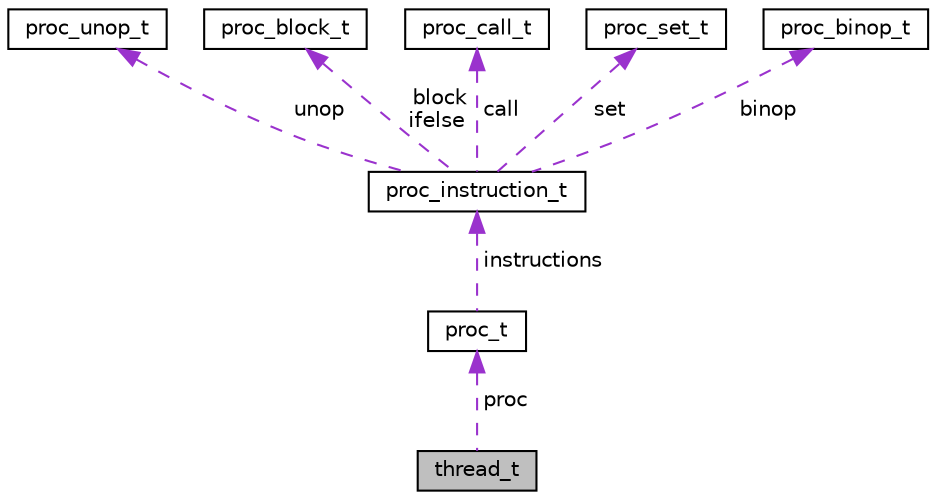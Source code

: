 digraph "thread_t"
{
 // LATEX_PDF_SIZE
  edge [fontname="Helvetica",fontsize="10",labelfontname="Helvetica",labelfontsize="10"];
  node [fontname="Helvetica",fontsize="10",shape=record];
  Node1 [label="thread_t",height=0.2,width=0.4,color="black", fillcolor="grey75", style="filled", fontcolor="black",tooltip=" "];
  Node2 -> Node1 [dir="back",color="darkorchid3",fontsize="10",style="dashed",label=" proc" ,fontname="Helvetica"];
  Node2 [label="proc_t",height=0.2,width=0.4,color="black", fillcolor="white", style="filled",URL="$structproc__t.html",tooltip=" "];
  Node3 -> Node2 [dir="back",color="darkorchid3",fontsize="10",style="dashed",label=" instructions" ,fontname="Helvetica"];
  Node3 [label="proc_instruction_t",height=0.2,width=0.4,color="black", fillcolor="white", style="filled",URL="$structproc__instruction__t.html",tooltip=" "];
  Node4 -> Node3 [dir="back",color="darkorchid3",fontsize="10",style="dashed",label=" unop" ,fontname="Helvetica"];
  Node4 [label="proc_unop_t",height=0.2,width=0.4,color="black", fillcolor="white", style="filled",URL="$structproc__unop__t.html",tooltip=" "];
  Node5 -> Node3 [dir="back",color="darkorchid3",fontsize="10",style="dashed",label=" block\nifelse" ,fontname="Helvetica"];
  Node5 [label="proc_block_t",height=0.2,width=0.4,color="black", fillcolor="white", style="filled",URL="$structproc__block__t.html",tooltip=" "];
  Node6 -> Node3 [dir="back",color="darkorchid3",fontsize="10",style="dashed",label=" call" ,fontname="Helvetica"];
  Node6 [label="proc_call_t",height=0.2,width=0.4,color="black", fillcolor="white", style="filled",URL="$structproc__call__t.html",tooltip=" "];
  Node7 -> Node3 [dir="back",color="darkorchid3",fontsize="10",style="dashed",label=" set" ,fontname="Helvetica"];
  Node7 [label="proc_set_t",height=0.2,width=0.4,color="black", fillcolor="white", style="filled",URL="$structproc__set__t.html",tooltip=" "];
  Node8 -> Node3 [dir="back",color="darkorchid3",fontsize="10",style="dashed",label=" binop" ,fontname="Helvetica"];
  Node8 [label="proc_binop_t",height=0.2,width=0.4,color="black", fillcolor="white", style="filled",URL="$structproc__binop__t.html",tooltip=" "];
}
